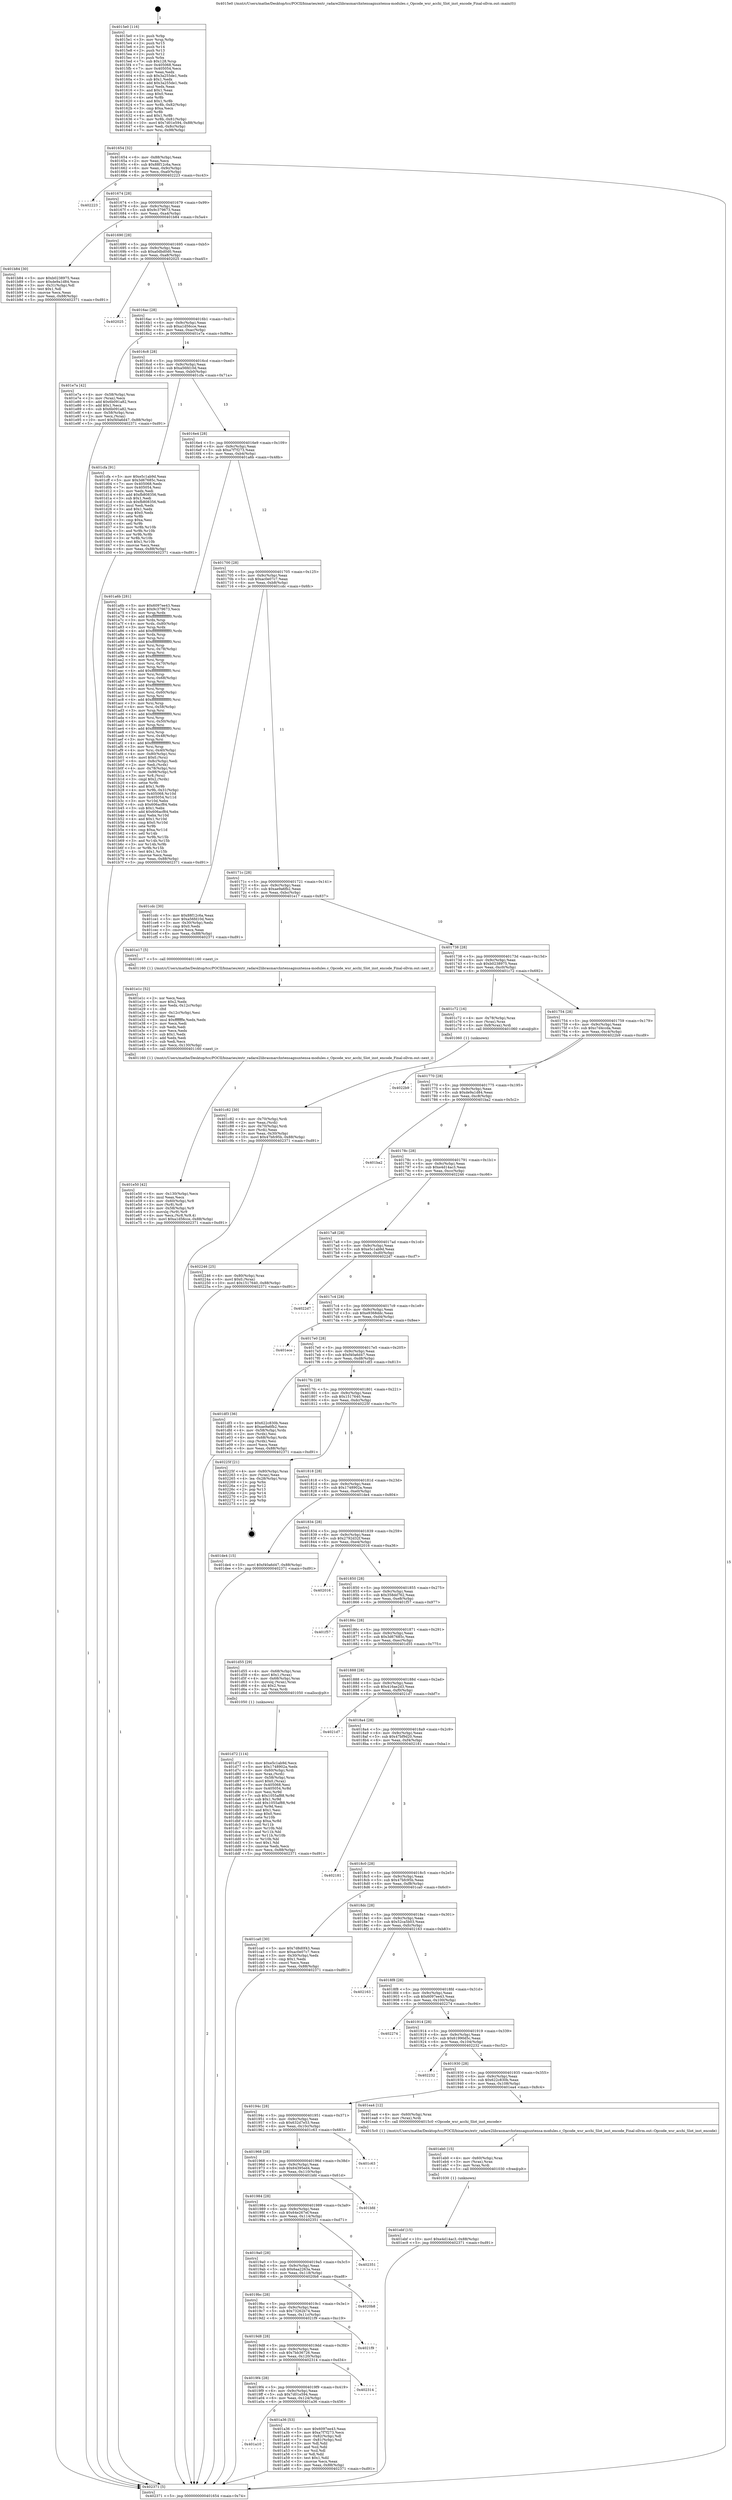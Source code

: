 digraph "0x4015e0" {
  label = "0x4015e0 (/mnt/c/Users/mathe/Desktop/tcc/POCII/binaries/extr_radare2librasmarchxtensagnuxtensa-modules.c_Opcode_wsr_acchi_Slot_inst_encode_Final-ollvm.out::main(0))"
  labelloc = "t"
  node[shape=record]

  Entry [label="",width=0.3,height=0.3,shape=circle,fillcolor=black,style=filled]
  "0x401654" [label="{
     0x401654 [32]\l
     | [instrs]\l
     &nbsp;&nbsp;0x401654 \<+6\>: mov -0x88(%rbp),%eax\l
     &nbsp;&nbsp;0x40165a \<+2\>: mov %eax,%ecx\l
     &nbsp;&nbsp;0x40165c \<+6\>: sub $0x88f12c6a,%ecx\l
     &nbsp;&nbsp;0x401662 \<+6\>: mov %eax,-0x9c(%rbp)\l
     &nbsp;&nbsp;0x401668 \<+6\>: mov %ecx,-0xa0(%rbp)\l
     &nbsp;&nbsp;0x40166e \<+6\>: je 0000000000402223 \<main+0xc43\>\l
  }"]
  "0x402223" [label="{
     0x402223\l
  }", style=dashed]
  "0x401674" [label="{
     0x401674 [28]\l
     | [instrs]\l
     &nbsp;&nbsp;0x401674 \<+5\>: jmp 0000000000401679 \<main+0x99\>\l
     &nbsp;&nbsp;0x401679 \<+6\>: mov -0x9c(%rbp),%eax\l
     &nbsp;&nbsp;0x40167f \<+5\>: sub $0x9c379673,%eax\l
     &nbsp;&nbsp;0x401684 \<+6\>: mov %eax,-0xa4(%rbp)\l
     &nbsp;&nbsp;0x40168a \<+6\>: je 0000000000401b84 \<main+0x5a4\>\l
  }"]
  Exit [label="",width=0.3,height=0.3,shape=circle,fillcolor=black,style=filled,peripheries=2]
  "0x401b84" [label="{
     0x401b84 [30]\l
     | [instrs]\l
     &nbsp;&nbsp;0x401b84 \<+5\>: mov $0xb0238975,%eax\l
     &nbsp;&nbsp;0x401b89 \<+5\>: mov $0xde9a1d84,%ecx\l
     &nbsp;&nbsp;0x401b8e \<+3\>: mov -0x31(%rbp),%dl\l
     &nbsp;&nbsp;0x401b91 \<+3\>: test $0x1,%dl\l
     &nbsp;&nbsp;0x401b94 \<+3\>: cmovne %ecx,%eax\l
     &nbsp;&nbsp;0x401b97 \<+6\>: mov %eax,-0x88(%rbp)\l
     &nbsp;&nbsp;0x401b9d \<+5\>: jmp 0000000000402371 \<main+0xd91\>\l
  }"]
  "0x401690" [label="{
     0x401690 [28]\l
     | [instrs]\l
     &nbsp;&nbsp;0x401690 \<+5\>: jmp 0000000000401695 \<main+0xb5\>\l
     &nbsp;&nbsp;0x401695 \<+6\>: mov -0x9c(%rbp),%eax\l
     &nbsp;&nbsp;0x40169b \<+5\>: sub $0xa0dbd0d0,%eax\l
     &nbsp;&nbsp;0x4016a0 \<+6\>: mov %eax,-0xa8(%rbp)\l
     &nbsp;&nbsp;0x4016a6 \<+6\>: je 0000000000402025 \<main+0xa45\>\l
  }"]
  "0x401ebf" [label="{
     0x401ebf [15]\l
     | [instrs]\l
     &nbsp;&nbsp;0x401ebf \<+10\>: movl $0xe4d14ac3,-0x88(%rbp)\l
     &nbsp;&nbsp;0x401ec9 \<+5\>: jmp 0000000000402371 \<main+0xd91\>\l
  }"]
  "0x402025" [label="{
     0x402025\l
  }", style=dashed]
  "0x4016ac" [label="{
     0x4016ac [28]\l
     | [instrs]\l
     &nbsp;&nbsp;0x4016ac \<+5\>: jmp 00000000004016b1 \<main+0xd1\>\l
     &nbsp;&nbsp;0x4016b1 \<+6\>: mov -0x9c(%rbp),%eax\l
     &nbsp;&nbsp;0x4016b7 \<+5\>: sub $0xa1d56cce,%eax\l
     &nbsp;&nbsp;0x4016bc \<+6\>: mov %eax,-0xac(%rbp)\l
     &nbsp;&nbsp;0x4016c2 \<+6\>: je 0000000000401e7a \<main+0x89a\>\l
  }"]
  "0x401eb0" [label="{
     0x401eb0 [15]\l
     | [instrs]\l
     &nbsp;&nbsp;0x401eb0 \<+4\>: mov -0x60(%rbp),%rax\l
     &nbsp;&nbsp;0x401eb4 \<+3\>: mov (%rax),%rax\l
     &nbsp;&nbsp;0x401eb7 \<+3\>: mov %rax,%rdi\l
     &nbsp;&nbsp;0x401eba \<+5\>: call 0000000000401030 \<free@plt\>\l
     | [calls]\l
     &nbsp;&nbsp;0x401030 \{1\} (unknown)\l
  }"]
  "0x401e7a" [label="{
     0x401e7a [42]\l
     | [instrs]\l
     &nbsp;&nbsp;0x401e7a \<+4\>: mov -0x58(%rbp),%rax\l
     &nbsp;&nbsp;0x401e7e \<+2\>: mov (%rax),%ecx\l
     &nbsp;&nbsp;0x401e80 \<+6\>: add $0x6b091a82,%ecx\l
     &nbsp;&nbsp;0x401e86 \<+3\>: add $0x1,%ecx\l
     &nbsp;&nbsp;0x401e89 \<+6\>: sub $0x6b091a82,%ecx\l
     &nbsp;&nbsp;0x401e8f \<+4\>: mov -0x58(%rbp),%rax\l
     &nbsp;&nbsp;0x401e93 \<+2\>: mov %ecx,(%rax)\l
     &nbsp;&nbsp;0x401e95 \<+10\>: movl $0xf40a6d47,-0x88(%rbp)\l
     &nbsp;&nbsp;0x401e9f \<+5\>: jmp 0000000000402371 \<main+0xd91\>\l
  }"]
  "0x4016c8" [label="{
     0x4016c8 [28]\l
     | [instrs]\l
     &nbsp;&nbsp;0x4016c8 \<+5\>: jmp 00000000004016cd \<main+0xed\>\l
     &nbsp;&nbsp;0x4016cd \<+6\>: mov -0x9c(%rbp),%eax\l
     &nbsp;&nbsp;0x4016d3 \<+5\>: sub $0xa56fd10d,%eax\l
     &nbsp;&nbsp;0x4016d8 \<+6\>: mov %eax,-0xb0(%rbp)\l
     &nbsp;&nbsp;0x4016de \<+6\>: je 0000000000401cfa \<main+0x71a\>\l
  }"]
  "0x401e50" [label="{
     0x401e50 [42]\l
     | [instrs]\l
     &nbsp;&nbsp;0x401e50 \<+6\>: mov -0x130(%rbp),%ecx\l
     &nbsp;&nbsp;0x401e56 \<+3\>: imul %eax,%ecx\l
     &nbsp;&nbsp;0x401e59 \<+4\>: mov -0x60(%rbp),%r8\l
     &nbsp;&nbsp;0x401e5d \<+3\>: mov (%r8),%r8\l
     &nbsp;&nbsp;0x401e60 \<+4\>: mov -0x58(%rbp),%r9\l
     &nbsp;&nbsp;0x401e64 \<+3\>: movslq (%r9),%r9\l
     &nbsp;&nbsp;0x401e67 \<+4\>: mov %ecx,(%r8,%r9,4)\l
     &nbsp;&nbsp;0x401e6b \<+10\>: movl $0xa1d56cce,-0x88(%rbp)\l
     &nbsp;&nbsp;0x401e75 \<+5\>: jmp 0000000000402371 \<main+0xd91\>\l
  }"]
  "0x401cfa" [label="{
     0x401cfa [91]\l
     | [instrs]\l
     &nbsp;&nbsp;0x401cfa \<+5\>: mov $0xe5c1ab9d,%eax\l
     &nbsp;&nbsp;0x401cff \<+5\>: mov $0x3d67685c,%ecx\l
     &nbsp;&nbsp;0x401d04 \<+7\>: mov 0x405068,%edx\l
     &nbsp;&nbsp;0x401d0b \<+7\>: mov 0x405054,%esi\l
     &nbsp;&nbsp;0x401d12 \<+2\>: mov %edx,%edi\l
     &nbsp;&nbsp;0x401d14 \<+6\>: add $0xfb808356,%edi\l
     &nbsp;&nbsp;0x401d1a \<+3\>: sub $0x1,%edi\l
     &nbsp;&nbsp;0x401d1d \<+6\>: sub $0xfb808356,%edi\l
     &nbsp;&nbsp;0x401d23 \<+3\>: imul %edi,%edx\l
     &nbsp;&nbsp;0x401d26 \<+3\>: and $0x1,%edx\l
     &nbsp;&nbsp;0x401d29 \<+3\>: cmp $0x0,%edx\l
     &nbsp;&nbsp;0x401d2c \<+4\>: sete %r8b\l
     &nbsp;&nbsp;0x401d30 \<+3\>: cmp $0xa,%esi\l
     &nbsp;&nbsp;0x401d33 \<+4\>: setl %r9b\l
     &nbsp;&nbsp;0x401d37 \<+3\>: mov %r8b,%r10b\l
     &nbsp;&nbsp;0x401d3a \<+3\>: and %r9b,%r10b\l
     &nbsp;&nbsp;0x401d3d \<+3\>: xor %r9b,%r8b\l
     &nbsp;&nbsp;0x401d40 \<+3\>: or %r8b,%r10b\l
     &nbsp;&nbsp;0x401d43 \<+4\>: test $0x1,%r10b\l
     &nbsp;&nbsp;0x401d47 \<+3\>: cmovne %ecx,%eax\l
     &nbsp;&nbsp;0x401d4a \<+6\>: mov %eax,-0x88(%rbp)\l
     &nbsp;&nbsp;0x401d50 \<+5\>: jmp 0000000000402371 \<main+0xd91\>\l
  }"]
  "0x4016e4" [label="{
     0x4016e4 [28]\l
     | [instrs]\l
     &nbsp;&nbsp;0x4016e4 \<+5\>: jmp 00000000004016e9 \<main+0x109\>\l
     &nbsp;&nbsp;0x4016e9 \<+6\>: mov -0x9c(%rbp),%eax\l
     &nbsp;&nbsp;0x4016ef \<+5\>: sub $0xa7f7f273,%eax\l
     &nbsp;&nbsp;0x4016f4 \<+6\>: mov %eax,-0xb4(%rbp)\l
     &nbsp;&nbsp;0x4016fa \<+6\>: je 0000000000401a6b \<main+0x48b\>\l
  }"]
  "0x401e1c" [label="{
     0x401e1c [52]\l
     | [instrs]\l
     &nbsp;&nbsp;0x401e1c \<+2\>: xor %ecx,%ecx\l
     &nbsp;&nbsp;0x401e1e \<+5\>: mov $0x2,%edx\l
     &nbsp;&nbsp;0x401e23 \<+6\>: mov %edx,-0x12c(%rbp)\l
     &nbsp;&nbsp;0x401e29 \<+1\>: cltd\l
     &nbsp;&nbsp;0x401e2a \<+6\>: mov -0x12c(%rbp),%esi\l
     &nbsp;&nbsp;0x401e30 \<+2\>: idiv %esi\l
     &nbsp;&nbsp;0x401e32 \<+6\>: imul $0xfffffffe,%edx,%edx\l
     &nbsp;&nbsp;0x401e38 \<+2\>: mov %ecx,%edi\l
     &nbsp;&nbsp;0x401e3a \<+2\>: sub %edx,%edi\l
     &nbsp;&nbsp;0x401e3c \<+2\>: mov %ecx,%edx\l
     &nbsp;&nbsp;0x401e3e \<+3\>: sub $0x1,%edx\l
     &nbsp;&nbsp;0x401e41 \<+2\>: add %edx,%edi\l
     &nbsp;&nbsp;0x401e43 \<+2\>: sub %edi,%ecx\l
     &nbsp;&nbsp;0x401e45 \<+6\>: mov %ecx,-0x130(%rbp)\l
     &nbsp;&nbsp;0x401e4b \<+5\>: call 0000000000401160 \<next_i\>\l
     | [calls]\l
     &nbsp;&nbsp;0x401160 \{1\} (/mnt/c/Users/mathe/Desktop/tcc/POCII/binaries/extr_radare2librasmarchxtensagnuxtensa-modules.c_Opcode_wsr_acchi_Slot_inst_encode_Final-ollvm.out::next_i)\l
  }"]
  "0x401a6b" [label="{
     0x401a6b [281]\l
     | [instrs]\l
     &nbsp;&nbsp;0x401a6b \<+5\>: mov $0x6097ee43,%eax\l
     &nbsp;&nbsp;0x401a70 \<+5\>: mov $0x9c379673,%ecx\l
     &nbsp;&nbsp;0x401a75 \<+3\>: mov %rsp,%rdx\l
     &nbsp;&nbsp;0x401a78 \<+4\>: add $0xfffffffffffffff0,%rdx\l
     &nbsp;&nbsp;0x401a7c \<+3\>: mov %rdx,%rsp\l
     &nbsp;&nbsp;0x401a7f \<+4\>: mov %rdx,-0x80(%rbp)\l
     &nbsp;&nbsp;0x401a83 \<+3\>: mov %rsp,%rdx\l
     &nbsp;&nbsp;0x401a86 \<+4\>: add $0xfffffffffffffff0,%rdx\l
     &nbsp;&nbsp;0x401a8a \<+3\>: mov %rdx,%rsp\l
     &nbsp;&nbsp;0x401a8d \<+3\>: mov %rsp,%rsi\l
     &nbsp;&nbsp;0x401a90 \<+4\>: add $0xfffffffffffffff0,%rsi\l
     &nbsp;&nbsp;0x401a94 \<+3\>: mov %rsi,%rsp\l
     &nbsp;&nbsp;0x401a97 \<+4\>: mov %rsi,-0x78(%rbp)\l
     &nbsp;&nbsp;0x401a9b \<+3\>: mov %rsp,%rsi\l
     &nbsp;&nbsp;0x401a9e \<+4\>: add $0xfffffffffffffff0,%rsi\l
     &nbsp;&nbsp;0x401aa2 \<+3\>: mov %rsi,%rsp\l
     &nbsp;&nbsp;0x401aa5 \<+4\>: mov %rsi,-0x70(%rbp)\l
     &nbsp;&nbsp;0x401aa9 \<+3\>: mov %rsp,%rsi\l
     &nbsp;&nbsp;0x401aac \<+4\>: add $0xfffffffffffffff0,%rsi\l
     &nbsp;&nbsp;0x401ab0 \<+3\>: mov %rsi,%rsp\l
     &nbsp;&nbsp;0x401ab3 \<+4\>: mov %rsi,-0x68(%rbp)\l
     &nbsp;&nbsp;0x401ab7 \<+3\>: mov %rsp,%rsi\l
     &nbsp;&nbsp;0x401aba \<+4\>: add $0xfffffffffffffff0,%rsi\l
     &nbsp;&nbsp;0x401abe \<+3\>: mov %rsi,%rsp\l
     &nbsp;&nbsp;0x401ac1 \<+4\>: mov %rsi,-0x60(%rbp)\l
     &nbsp;&nbsp;0x401ac5 \<+3\>: mov %rsp,%rsi\l
     &nbsp;&nbsp;0x401ac8 \<+4\>: add $0xfffffffffffffff0,%rsi\l
     &nbsp;&nbsp;0x401acc \<+3\>: mov %rsi,%rsp\l
     &nbsp;&nbsp;0x401acf \<+4\>: mov %rsi,-0x58(%rbp)\l
     &nbsp;&nbsp;0x401ad3 \<+3\>: mov %rsp,%rsi\l
     &nbsp;&nbsp;0x401ad6 \<+4\>: add $0xfffffffffffffff0,%rsi\l
     &nbsp;&nbsp;0x401ada \<+3\>: mov %rsi,%rsp\l
     &nbsp;&nbsp;0x401add \<+4\>: mov %rsi,-0x50(%rbp)\l
     &nbsp;&nbsp;0x401ae1 \<+3\>: mov %rsp,%rsi\l
     &nbsp;&nbsp;0x401ae4 \<+4\>: add $0xfffffffffffffff0,%rsi\l
     &nbsp;&nbsp;0x401ae8 \<+3\>: mov %rsi,%rsp\l
     &nbsp;&nbsp;0x401aeb \<+4\>: mov %rsi,-0x48(%rbp)\l
     &nbsp;&nbsp;0x401aef \<+3\>: mov %rsp,%rsi\l
     &nbsp;&nbsp;0x401af2 \<+4\>: add $0xfffffffffffffff0,%rsi\l
     &nbsp;&nbsp;0x401af6 \<+3\>: mov %rsi,%rsp\l
     &nbsp;&nbsp;0x401af9 \<+4\>: mov %rsi,-0x40(%rbp)\l
     &nbsp;&nbsp;0x401afd \<+4\>: mov -0x80(%rbp),%rsi\l
     &nbsp;&nbsp;0x401b01 \<+6\>: movl $0x0,(%rsi)\l
     &nbsp;&nbsp;0x401b07 \<+6\>: mov -0x8c(%rbp),%edi\l
     &nbsp;&nbsp;0x401b0d \<+2\>: mov %edi,(%rdx)\l
     &nbsp;&nbsp;0x401b0f \<+4\>: mov -0x78(%rbp),%rsi\l
     &nbsp;&nbsp;0x401b13 \<+7\>: mov -0x98(%rbp),%r8\l
     &nbsp;&nbsp;0x401b1a \<+3\>: mov %r8,(%rsi)\l
     &nbsp;&nbsp;0x401b1d \<+3\>: cmpl $0x2,(%rdx)\l
     &nbsp;&nbsp;0x401b20 \<+4\>: setne %r9b\l
     &nbsp;&nbsp;0x401b24 \<+4\>: and $0x1,%r9b\l
     &nbsp;&nbsp;0x401b28 \<+4\>: mov %r9b,-0x31(%rbp)\l
     &nbsp;&nbsp;0x401b2c \<+8\>: mov 0x405068,%r10d\l
     &nbsp;&nbsp;0x401b34 \<+8\>: mov 0x405054,%r11d\l
     &nbsp;&nbsp;0x401b3c \<+3\>: mov %r10d,%ebx\l
     &nbsp;&nbsp;0x401b3f \<+6\>: sub $0x606acf84,%ebx\l
     &nbsp;&nbsp;0x401b45 \<+3\>: sub $0x1,%ebx\l
     &nbsp;&nbsp;0x401b48 \<+6\>: add $0x606acf84,%ebx\l
     &nbsp;&nbsp;0x401b4e \<+4\>: imul %ebx,%r10d\l
     &nbsp;&nbsp;0x401b52 \<+4\>: and $0x1,%r10d\l
     &nbsp;&nbsp;0x401b56 \<+4\>: cmp $0x0,%r10d\l
     &nbsp;&nbsp;0x401b5a \<+4\>: sete %r9b\l
     &nbsp;&nbsp;0x401b5e \<+4\>: cmp $0xa,%r11d\l
     &nbsp;&nbsp;0x401b62 \<+4\>: setl %r14b\l
     &nbsp;&nbsp;0x401b66 \<+3\>: mov %r9b,%r15b\l
     &nbsp;&nbsp;0x401b69 \<+3\>: and %r14b,%r15b\l
     &nbsp;&nbsp;0x401b6c \<+3\>: xor %r14b,%r9b\l
     &nbsp;&nbsp;0x401b6f \<+3\>: or %r9b,%r15b\l
     &nbsp;&nbsp;0x401b72 \<+4\>: test $0x1,%r15b\l
     &nbsp;&nbsp;0x401b76 \<+3\>: cmovne %ecx,%eax\l
     &nbsp;&nbsp;0x401b79 \<+6\>: mov %eax,-0x88(%rbp)\l
     &nbsp;&nbsp;0x401b7f \<+5\>: jmp 0000000000402371 \<main+0xd91\>\l
  }"]
  "0x401700" [label="{
     0x401700 [28]\l
     | [instrs]\l
     &nbsp;&nbsp;0x401700 \<+5\>: jmp 0000000000401705 \<main+0x125\>\l
     &nbsp;&nbsp;0x401705 \<+6\>: mov -0x9c(%rbp),%eax\l
     &nbsp;&nbsp;0x40170b \<+5\>: sub $0xac0e07c7,%eax\l
     &nbsp;&nbsp;0x401710 \<+6\>: mov %eax,-0xb8(%rbp)\l
     &nbsp;&nbsp;0x401716 \<+6\>: je 0000000000401cdc \<main+0x6fc\>\l
  }"]
  "0x401d72" [label="{
     0x401d72 [114]\l
     | [instrs]\l
     &nbsp;&nbsp;0x401d72 \<+5\>: mov $0xe5c1ab9d,%ecx\l
     &nbsp;&nbsp;0x401d77 \<+5\>: mov $0x1748902a,%edx\l
     &nbsp;&nbsp;0x401d7c \<+4\>: mov -0x60(%rbp),%rdi\l
     &nbsp;&nbsp;0x401d80 \<+3\>: mov %rax,(%rdi)\l
     &nbsp;&nbsp;0x401d83 \<+4\>: mov -0x58(%rbp),%rax\l
     &nbsp;&nbsp;0x401d87 \<+6\>: movl $0x0,(%rax)\l
     &nbsp;&nbsp;0x401d8d \<+7\>: mov 0x405068,%esi\l
     &nbsp;&nbsp;0x401d94 \<+8\>: mov 0x405054,%r8d\l
     &nbsp;&nbsp;0x401d9c \<+3\>: mov %esi,%r9d\l
     &nbsp;&nbsp;0x401d9f \<+7\>: sub $0x1055af88,%r9d\l
     &nbsp;&nbsp;0x401da6 \<+4\>: sub $0x1,%r9d\l
     &nbsp;&nbsp;0x401daa \<+7\>: add $0x1055af88,%r9d\l
     &nbsp;&nbsp;0x401db1 \<+4\>: imul %r9d,%esi\l
     &nbsp;&nbsp;0x401db5 \<+3\>: and $0x1,%esi\l
     &nbsp;&nbsp;0x401db8 \<+3\>: cmp $0x0,%esi\l
     &nbsp;&nbsp;0x401dbb \<+4\>: sete %r10b\l
     &nbsp;&nbsp;0x401dbf \<+4\>: cmp $0xa,%r8d\l
     &nbsp;&nbsp;0x401dc3 \<+4\>: setl %r11b\l
     &nbsp;&nbsp;0x401dc7 \<+3\>: mov %r10b,%bl\l
     &nbsp;&nbsp;0x401dca \<+3\>: and %r11b,%bl\l
     &nbsp;&nbsp;0x401dcd \<+3\>: xor %r11b,%r10b\l
     &nbsp;&nbsp;0x401dd0 \<+3\>: or %r10b,%bl\l
     &nbsp;&nbsp;0x401dd3 \<+3\>: test $0x1,%bl\l
     &nbsp;&nbsp;0x401dd6 \<+3\>: cmovne %edx,%ecx\l
     &nbsp;&nbsp;0x401dd9 \<+6\>: mov %ecx,-0x88(%rbp)\l
     &nbsp;&nbsp;0x401ddf \<+5\>: jmp 0000000000402371 \<main+0xd91\>\l
  }"]
  "0x401cdc" [label="{
     0x401cdc [30]\l
     | [instrs]\l
     &nbsp;&nbsp;0x401cdc \<+5\>: mov $0x88f12c6a,%eax\l
     &nbsp;&nbsp;0x401ce1 \<+5\>: mov $0xa56fd10d,%ecx\l
     &nbsp;&nbsp;0x401ce6 \<+3\>: mov -0x30(%rbp),%edx\l
     &nbsp;&nbsp;0x401ce9 \<+3\>: cmp $0x0,%edx\l
     &nbsp;&nbsp;0x401cec \<+3\>: cmove %ecx,%eax\l
     &nbsp;&nbsp;0x401cef \<+6\>: mov %eax,-0x88(%rbp)\l
     &nbsp;&nbsp;0x401cf5 \<+5\>: jmp 0000000000402371 \<main+0xd91\>\l
  }"]
  "0x40171c" [label="{
     0x40171c [28]\l
     | [instrs]\l
     &nbsp;&nbsp;0x40171c \<+5\>: jmp 0000000000401721 \<main+0x141\>\l
     &nbsp;&nbsp;0x401721 \<+6\>: mov -0x9c(%rbp),%eax\l
     &nbsp;&nbsp;0x401727 \<+5\>: sub $0xae9a6fb2,%eax\l
     &nbsp;&nbsp;0x40172c \<+6\>: mov %eax,-0xbc(%rbp)\l
     &nbsp;&nbsp;0x401732 \<+6\>: je 0000000000401e17 \<main+0x837\>\l
  }"]
  "0x401c82" [label="{
     0x401c82 [30]\l
     | [instrs]\l
     &nbsp;&nbsp;0x401c82 \<+4\>: mov -0x70(%rbp),%rdi\l
     &nbsp;&nbsp;0x401c86 \<+2\>: mov %eax,(%rdi)\l
     &nbsp;&nbsp;0x401c88 \<+4\>: mov -0x70(%rbp),%rdi\l
     &nbsp;&nbsp;0x401c8c \<+2\>: mov (%rdi),%eax\l
     &nbsp;&nbsp;0x401c8e \<+3\>: mov %eax,-0x30(%rbp)\l
     &nbsp;&nbsp;0x401c91 \<+10\>: movl $0x47bfc95b,-0x88(%rbp)\l
     &nbsp;&nbsp;0x401c9b \<+5\>: jmp 0000000000402371 \<main+0xd91\>\l
  }"]
  "0x401e17" [label="{
     0x401e17 [5]\l
     | [instrs]\l
     &nbsp;&nbsp;0x401e17 \<+5\>: call 0000000000401160 \<next_i\>\l
     | [calls]\l
     &nbsp;&nbsp;0x401160 \{1\} (/mnt/c/Users/mathe/Desktop/tcc/POCII/binaries/extr_radare2librasmarchxtensagnuxtensa-modules.c_Opcode_wsr_acchi_Slot_inst_encode_Final-ollvm.out::next_i)\l
  }"]
  "0x401738" [label="{
     0x401738 [28]\l
     | [instrs]\l
     &nbsp;&nbsp;0x401738 \<+5\>: jmp 000000000040173d \<main+0x15d\>\l
     &nbsp;&nbsp;0x40173d \<+6\>: mov -0x9c(%rbp),%eax\l
     &nbsp;&nbsp;0x401743 \<+5\>: sub $0xb0238975,%eax\l
     &nbsp;&nbsp;0x401748 \<+6\>: mov %eax,-0xc0(%rbp)\l
     &nbsp;&nbsp;0x40174e \<+6\>: je 0000000000401c72 \<main+0x692\>\l
  }"]
  "0x4015e0" [label="{
     0x4015e0 [116]\l
     | [instrs]\l
     &nbsp;&nbsp;0x4015e0 \<+1\>: push %rbp\l
     &nbsp;&nbsp;0x4015e1 \<+3\>: mov %rsp,%rbp\l
     &nbsp;&nbsp;0x4015e4 \<+2\>: push %r15\l
     &nbsp;&nbsp;0x4015e6 \<+2\>: push %r14\l
     &nbsp;&nbsp;0x4015e8 \<+2\>: push %r13\l
     &nbsp;&nbsp;0x4015ea \<+2\>: push %r12\l
     &nbsp;&nbsp;0x4015ec \<+1\>: push %rbx\l
     &nbsp;&nbsp;0x4015ed \<+7\>: sub $0x128,%rsp\l
     &nbsp;&nbsp;0x4015f4 \<+7\>: mov 0x405068,%eax\l
     &nbsp;&nbsp;0x4015fb \<+7\>: mov 0x405054,%ecx\l
     &nbsp;&nbsp;0x401602 \<+2\>: mov %eax,%edx\l
     &nbsp;&nbsp;0x401604 \<+6\>: sub $0x3a255de1,%edx\l
     &nbsp;&nbsp;0x40160a \<+3\>: sub $0x1,%edx\l
     &nbsp;&nbsp;0x40160d \<+6\>: add $0x3a255de1,%edx\l
     &nbsp;&nbsp;0x401613 \<+3\>: imul %edx,%eax\l
     &nbsp;&nbsp;0x401616 \<+3\>: and $0x1,%eax\l
     &nbsp;&nbsp;0x401619 \<+3\>: cmp $0x0,%eax\l
     &nbsp;&nbsp;0x40161c \<+4\>: sete %r8b\l
     &nbsp;&nbsp;0x401620 \<+4\>: and $0x1,%r8b\l
     &nbsp;&nbsp;0x401624 \<+7\>: mov %r8b,-0x82(%rbp)\l
     &nbsp;&nbsp;0x40162b \<+3\>: cmp $0xa,%ecx\l
     &nbsp;&nbsp;0x40162e \<+4\>: setl %r8b\l
     &nbsp;&nbsp;0x401632 \<+4\>: and $0x1,%r8b\l
     &nbsp;&nbsp;0x401636 \<+7\>: mov %r8b,-0x81(%rbp)\l
     &nbsp;&nbsp;0x40163d \<+10\>: movl $0x7d01e594,-0x88(%rbp)\l
     &nbsp;&nbsp;0x401647 \<+6\>: mov %edi,-0x8c(%rbp)\l
     &nbsp;&nbsp;0x40164d \<+7\>: mov %rsi,-0x98(%rbp)\l
  }"]
  "0x401c72" [label="{
     0x401c72 [16]\l
     | [instrs]\l
     &nbsp;&nbsp;0x401c72 \<+4\>: mov -0x78(%rbp),%rax\l
     &nbsp;&nbsp;0x401c76 \<+3\>: mov (%rax),%rax\l
     &nbsp;&nbsp;0x401c79 \<+4\>: mov 0x8(%rax),%rdi\l
     &nbsp;&nbsp;0x401c7d \<+5\>: call 0000000000401060 \<atoi@plt\>\l
     | [calls]\l
     &nbsp;&nbsp;0x401060 \{1\} (unknown)\l
  }"]
  "0x401754" [label="{
     0x401754 [28]\l
     | [instrs]\l
     &nbsp;&nbsp;0x401754 \<+5\>: jmp 0000000000401759 \<main+0x179\>\l
     &nbsp;&nbsp;0x401759 \<+6\>: mov -0x9c(%rbp),%eax\l
     &nbsp;&nbsp;0x40175f \<+5\>: sub $0xc7d4ccda,%eax\l
     &nbsp;&nbsp;0x401764 \<+6\>: mov %eax,-0xc4(%rbp)\l
     &nbsp;&nbsp;0x40176a \<+6\>: je 00000000004022b9 \<main+0xcd9\>\l
  }"]
  "0x402371" [label="{
     0x402371 [5]\l
     | [instrs]\l
     &nbsp;&nbsp;0x402371 \<+5\>: jmp 0000000000401654 \<main+0x74\>\l
  }"]
  "0x4022b9" [label="{
     0x4022b9\l
  }", style=dashed]
  "0x401770" [label="{
     0x401770 [28]\l
     | [instrs]\l
     &nbsp;&nbsp;0x401770 \<+5\>: jmp 0000000000401775 \<main+0x195\>\l
     &nbsp;&nbsp;0x401775 \<+6\>: mov -0x9c(%rbp),%eax\l
     &nbsp;&nbsp;0x40177b \<+5\>: sub $0xde9a1d84,%eax\l
     &nbsp;&nbsp;0x401780 \<+6\>: mov %eax,-0xc8(%rbp)\l
     &nbsp;&nbsp;0x401786 \<+6\>: je 0000000000401ba2 \<main+0x5c2\>\l
  }"]
  "0x401a10" [label="{
     0x401a10\l
  }", style=dashed]
  "0x401ba2" [label="{
     0x401ba2\l
  }", style=dashed]
  "0x40178c" [label="{
     0x40178c [28]\l
     | [instrs]\l
     &nbsp;&nbsp;0x40178c \<+5\>: jmp 0000000000401791 \<main+0x1b1\>\l
     &nbsp;&nbsp;0x401791 \<+6\>: mov -0x9c(%rbp),%eax\l
     &nbsp;&nbsp;0x401797 \<+5\>: sub $0xe4d14ac3,%eax\l
     &nbsp;&nbsp;0x40179c \<+6\>: mov %eax,-0xcc(%rbp)\l
     &nbsp;&nbsp;0x4017a2 \<+6\>: je 0000000000402246 \<main+0xc66\>\l
  }"]
  "0x401a36" [label="{
     0x401a36 [53]\l
     | [instrs]\l
     &nbsp;&nbsp;0x401a36 \<+5\>: mov $0x6097ee43,%eax\l
     &nbsp;&nbsp;0x401a3b \<+5\>: mov $0xa7f7f273,%ecx\l
     &nbsp;&nbsp;0x401a40 \<+6\>: mov -0x82(%rbp),%dl\l
     &nbsp;&nbsp;0x401a46 \<+7\>: mov -0x81(%rbp),%sil\l
     &nbsp;&nbsp;0x401a4d \<+3\>: mov %dl,%dil\l
     &nbsp;&nbsp;0x401a50 \<+3\>: and %sil,%dil\l
     &nbsp;&nbsp;0x401a53 \<+3\>: xor %sil,%dl\l
     &nbsp;&nbsp;0x401a56 \<+3\>: or %dl,%dil\l
     &nbsp;&nbsp;0x401a59 \<+4\>: test $0x1,%dil\l
     &nbsp;&nbsp;0x401a5d \<+3\>: cmovne %ecx,%eax\l
     &nbsp;&nbsp;0x401a60 \<+6\>: mov %eax,-0x88(%rbp)\l
     &nbsp;&nbsp;0x401a66 \<+5\>: jmp 0000000000402371 \<main+0xd91\>\l
  }"]
  "0x402246" [label="{
     0x402246 [25]\l
     | [instrs]\l
     &nbsp;&nbsp;0x402246 \<+4\>: mov -0x80(%rbp),%rax\l
     &nbsp;&nbsp;0x40224a \<+6\>: movl $0x0,(%rax)\l
     &nbsp;&nbsp;0x402250 \<+10\>: movl $0x1517640,-0x88(%rbp)\l
     &nbsp;&nbsp;0x40225a \<+5\>: jmp 0000000000402371 \<main+0xd91\>\l
  }"]
  "0x4017a8" [label="{
     0x4017a8 [28]\l
     | [instrs]\l
     &nbsp;&nbsp;0x4017a8 \<+5\>: jmp 00000000004017ad \<main+0x1cd\>\l
     &nbsp;&nbsp;0x4017ad \<+6\>: mov -0x9c(%rbp),%eax\l
     &nbsp;&nbsp;0x4017b3 \<+5\>: sub $0xe5c1ab9d,%eax\l
     &nbsp;&nbsp;0x4017b8 \<+6\>: mov %eax,-0xd0(%rbp)\l
     &nbsp;&nbsp;0x4017be \<+6\>: je 00000000004022d7 \<main+0xcf7\>\l
  }"]
  "0x4019f4" [label="{
     0x4019f4 [28]\l
     | [instrs]\l
     &nbsp;&nbsp;0x4019f4 \<+5\>: jmp 00000000004019f9 \<main+0x419\>\l
     &nbsp;&nbsp;0x4019f9 \<+6\>: mov -0x9c(%rbp),%eax\l
     &nbsp;&nbsp;0x4019ff \<+5\>: sub $0x7d01e594,%eax\l
     &nbsp;&nbsp;0x401a04 \<+6\>: mov %eax,-0x124(%rbp)\l
     &nbsp;&nbsp;0x401a0a \<+6\>: je 0000000000401a36 \<main+0x456\>\l
  }"]
  "0x4022d7" [label="{
     0x4022d7\l
  }", style=dashed]
  "0x4017c4" [label="{
     0x4017c4 [28]\l
     | [instrs]\l
     &nbsp;&nbsp;0x4017c4 \<+5\>: jmp 00000000004017c9 \<main+0x1e9\>\l
     &nbsp;&nbsp;0x4017c9 \<+6\>: mov -0x9c(%rbp),%eax\l
     &nbsp;&nbsp;0x4017cf \<+5\>: sub $0xe9368ddc,%eax\l
     &nbsp;&nbsp;0x4017d4 \<+6\>: mov %eax,-0xd4(%rbp)\l
     &nbsp;&nbsp;0x4017da \<+6\>: je 0000000000401ece \<main+0x8ee\>\l
  }"]
  "0x402314" [label="{
     0x402314\l
  }", style=dashed]
  "0x401ece" [label="{
     0x401ece\l
  }", style=dashed]
  "0x4017e0" [label="{
     0x4017e0 [28]\l
     | [instrs]\l
     &nbsp;&nbsp;0x4017e0 \<+5\>: jmp 00000000004017e5 \<main+0x205\>\l
     &nbsp;&nbsp;0x4017e5 \<+6\>: mov -0x9c(%rbp),%eax\l
     &nbsp;&nbsp;0x4017eb \<+5\>: sub $0xf40a6d47,%eax\l
     &nbsp;&nbsp;0x4017f0 \<+6\>: mov %eax,-0xd8(%rbp)\l
     &nbsp;&nbsp;0x4017f6 \<+6\>: je 0000000000401df3 \<main+0x813\>\l
  }"]
  "0x4019d8" [label="{
     0x4019d8 [28]\l
     | [instrs]\l
     &nbsp;&nbsp;0x4019d8 \<+5\>: jmp 00000000004019dd \<main+0x3fd\>\l
     &nbsp;&nbsp;0x4019dd \<+6\>: mov -0x9c(%rbp),%eax\l
     &nbsp;&nbsp;0x4019e3 \<+5\>: sub $0x7bb36726,%eax\l
     &nbsp;&nbsp;0x4019e8 \<+6\>: mov %eax,-0x120(%rbp)\l
     &nbsp;&nbsp;0x4019ee \<+6\>: je 0000000000402314 \<main+0xd34\>\l
  }"]
  "0x401df3" [label="{
     0x401df3 [36]\l
     | [instrs]\l
     &nbsp;&nbsp;0x401df3 \<+5\>: mov $0x622c830b,%eax\l
     &nbsp;&nbsp;0x401df8 \<+5\>: mov $0xae9a6fb2,%ecx\l
     &nbsp;&nbsp;0x401dfd \<+4\>: mov -0x58(%rbp),%rdx\l
     &nbsp;&nbsp;0x401e01 \<+2\>: mov (%rdx),%esi\l
     &nbsp;&nbsp;0x401e03 \<+4\>: mov -0x68(%rbp),%rdx\l
     &nbsp;&nbsp;0x401e07 \<+2\>: cmp (%rdx),%esi\l
     &nbsp;&nbsp;0x401e09 \<+3\>: cmovl %ecx,%eax\l
     &nbsp;&nbsp;0x401e0c \<+6\>: mov %eax,-0x88(%rbp)\l
     &nbsp;&nbsp;0x401e12 \<+5\>: jmp 0000000000402371 \<main+0xd91\>\l
  }"]
  "0x4017fc" [label="{
     0x4017fc [28]\l
     | [instrs]\l
     &nbsp;&nbsp;0x4017fc \<+5\>: jmp 0000000000401801 \<main+0x221\>\l
     &nbsp;&nbsp;0x401801 \<+6\>: mov -0x9c(%rbp),%eax\l
     &nbsp;&nbsp;0x401807 \<+5\>: sub $0x1517640,%eax\l
     &nbsp;&nbsp;0x40180c \<+6\>: mov %eax,-0xdc(%rbp)\l
     &nbsp;&nbsp;0x401812 \<+6\>: je 000000000040225f \<main+0xc7f\>\l
  }"]
  "0x4021f9" [label="{
     0x4021f9\l
  }", style=dashed]
  "0x40225f" [label="{
     0x40225f [21]\l
     | [instrs]\l
     &nbsp;&nbsp;0x40225f \<+4\>: mov -0x80(%rbp),%rax\l
     &nbsp;&nbsp;0x402263 \<+2\>: mov (%rax),%eax\l
     &nbsp;&nbsp;0x402265 \<+4\>: lea -0x28(%rbp),%rsp\l
     &nbsp;&nbsp;0x402269 \<+1\>: pop %rbx\l
     &nbsp;&nbsp;0x40226a \<+2\>: pop %r12\l
     &nbsp;&nbsp;0x40226c \<+2\>: pop %r13\l
     &nbsp;&nbsp;0x40226e \<+2\>: pop %r14\l
     &nbsp;&nbsp;0x402270 \<+2\>: pop %r15\l
     &nbsp;&nbsp;0x402272 \<+1\>: pop %rbp\l
     &nbsp;&nbsp;0x402273 \<+1\>: ret\l
  }"]
  "0x401818" [label="{
     0x401818 [28]\l
     | [instrs]\l
     &nbsp;&nbsp;0x401818 \<+5\>: jmp 000000000040181d \<main+0x23d\>\l
     &nbsp;&nbsp;0x40181d \<+6\>: mov -0x9c(%rbp),%eax\l
     &nbsp;&nbsp;0x401823 \<+5\>: sub $0x1748902a,%eax\l
     &nbsp;&nbsp;0x401828 \<+6\>: mov %eax,-0xe0(%rbp)\l
     &nbsp;&nbsp;0x40182e \<+6\>: je 0000000000401de4 \<main+0x804\>\l
  }"]
  "0x4019bc" [label="{
     0x4019bc [28]\l
     | [instrs]\l
     &nbsp;&nbsp;0x4019bc \<+5\>: jmp 00000000004019c1 \<main+0x3e1\>\l
     &nbsp;&nbsp;0x4019c1 \<+6\>: mov -0x9c(%rbp),%eax\l
     &nbsp;&nbsp;0x4019c7 \<+5\>: sub $0x73262b74,%eax\l
     &nbsp;&nbsp;0x4019cc \<+6\>: mov %eax,-0x11c(%rbp)\l
     &nbsp;&nbsp;0x4019d2 \<+6\>: je 00000000004021f9 \<main+0xc19\>\l
  }"]
  "0x401de4" [label="{
     0x401de4 [15]\l
     | [instrs]\l
     &nbsp;&nbsp;0x401de4 \<+10\>: movl $0xf40a6d47,-0x88(%rbp)\l
     &nbsp;&nbsp;0x401dee \<+5\>: jmp 0000000000402371 \<main+0xd91\>\l
  }"]
  "0x401834" [label="{
     0x401834 [28]\l
     | [instrs]\l
     &nbsp;&nbsp;0x401834 \<+5\>: jmp 0000000000401839 \<main+0x259\>\l
     &nbsp;&nbsp;0x401839 \<+6\>: mov -0x9c(%rbp),%eax\l
     &nbsp;&nbsp;0x40183f \<+5\>: sub $0x2792d32f,%eax\l
     &nbsp;&nbsp;0x401844 \<+6\>: mov %eax,-0xe4(%rbp)\l
     &nbsp;&nbsp;0x40184a \<+6\>: je 0000000000402016 \<main+0xa36\>\l
  }"]
  "0x4020b8" [label="{
     0x4020b8\l
  }", style=dashed]
  "0x402016" [label="{
     0x402016\l
  }", style=dashed]
  "0x401850" [label="{
     0x401850 [28]\l
     | [instrs]\l
     &nbsp;&nbsp;0x401850 \<+5\>: jmp 0000000000401855 \<main+0x275\>\l
     &nbsp;&nbsp;0x401855 \<+6\>: mov -0x9c(%rbp),%eax\l
     &nbsp;&nbsp;0x40185b \<+5\>: sub $0x358dd762,%eax\l
     &nbsp;&nbsp;0x401860 \<+6\>: mov %eax,-0xe8(%rbp)\l
     &nbsp;&nbsp;0x401866 \<+6\>: je 0000000000401f57 \<main+0x977\>\l
  }"]
  "0x4019a0" [label="{
     0x4019a0 [28]\l
     | [instrs]\l
     &nbsp;&nbsp;0x4019a0 \<+5\>: jmp 00000000004019a5 \<main+0x3c5\>\l
     &nbsp;&nbsp;0x4019a5 \<+6\>: mov -0x9c(%rbp),%eax\l
     &nbsp;&nbsp;0x4019ab \<+5\>: sub $0x6aa2263a,%eax\l
     &nbsp;&nbsp;0x4019b0 \<+6\>: mov %eax,-0x118(%rbp)\l
     &nbsp;&nbsp;0x4019b6 \<+6\>: je 00000000004020b8 \<main+0xad8\>\l
  }"]
  "0x401f57" [label="{
     0x401f57\l
  }", style=dashed]
  "0x40186c" [label="{
     0x40186c [28]\l
     | [instrs]\l
     &nbsp;&nbsp;0x40186c \<+5\>: jmp 0000000000401871 \<main+0x291\>\l
     &nbsp;&nbsp;0x401871 \<+6\>: mov -0x9c(%rbp),%eax\l
     &nbsp;&nbsp;0x401877 \<+5\>: sub $0x3d67685c,%eax\l
     &nbsp;&nbsp;0x40187c \<+6\>: mov %eax,-0xec(%rbp)\l
     &nbsp;&nbsp;0x401882 \<+6\>: je 0000000000401d55 \<main+0x775\>\l
  }"]
  "0x402351" [label="{
     0x402351\l
  }", style=dashed]
  "0x401d55" [label="{
     0x401d55 [29]\l
     | [instrs]\l
     &nbsp;&nbsp;0x401d55 \<+4\>: mov -0x68(%rbp),%rax\l
     &nbsp;&nbsp;0x401d59 \<+6\>: movl $0x1,(%rax)\l
     &nbsp;&nbsp;0x401d5f \<+4\>: mov -0x68(%rbp),%rax\l
     &nbsp;&nbsp;0x401d63 \<+3\>: movslq (%rax),%rax\l
     &nbsp;&nbsp;0x401d66 \<+4\>: shl $0x2,%rax\l
     &nbsp;&nbsp;0x401d6a \<+3\>: mov %rax,%rdi\l
     &nbsp;&nbsp;0x401d6d \<+5\>: call 0000000000401050 \<malloc@plt\>\l
     | [calls]\l
     &nbsp;&nbsp;0x401050 \{1\} (unknown)\l
  }"]
  "0x401888" [label="{
     0x401888 [28]\l
     | [instrs]\l
     &nbsp;&nbsp;0x401888 \<+5\>: jmp 000000000040188d \<main+0x2ad\>\l
     &nbsp;&nbsp;0x40188d \<+6\>: mov -0x9c(%rbp),%eax\l
     &nbsp;&nbsp;0x401893 \<+5\>: sub $0x416ae2d3,%eax\l
     &nbsp;&nbsp;0x401898 \<+6\>: mov %eax,-0xf0(%rbp)\l
     &nbsp;&nbsp;0x40189e \<+6\>: je 00000000004021d7 \<main+0xbf7\>\l
  }"]
  "0x401984" [label="{
     0x401984 [28]\l
     | [instrs]\l
     &nbsp;&nbsp;0x401984 \<+5\>: jmp 0000000000401989 \<main+0x3a9\>\l
     &nbsp;&nbsp;0x401989 \<+6\>: mov -0x9c(%rbp),%eax\l
     &nbsp;&nbsp;0x40198f \<+5\>: sub $0x64e267ef,%eax\l
     &nbsp;&nbsp;0x401994 \<+6\>: mov %eax,-0x114(%rbp)\l
     &nbsp;&nbsp;0x40199a \<+6\>: je 0000000000402351 \<main+0xd71\>\l
  }"]
  "0x4021d7" [label="{
     0x4021d7\l
  }", style=dashed]
  "0x4018a4" [label="{
     0x4018a4 [28]\l
     | [instrs]\l
     &nbsp;&nbsp;0x4018a4 \<+5\>: jmp 00000000004018a9 \<main+0x2c9\>\l
     &nbsp;&nbsp;0x4018a9 \<+6\>: mov -0x9c(%rbp),%eax\l
     &nbsp;&nbsp;0x4018af \<+5\>: sub $0x47bf9d20,%eax\l
     &nbsp;&nbsp;0x4018b4 \<+6\>: mov %eax,-0xf4(%rbp)\l
     &nbsp;&nbsp;0x4018ba \<+6\>: je 0000000000402181 \<main+0xba1\>\l
  }"]
  "0x401bfd" [label="{
     0x401bfd\l
  }", style=dashed]
  "0x402181" [label="{
     0x402181\l
  }", style=dashed]
  "0x4018c0" [label="{
     0x4018c0 [28]\l
     | [instrs]\l
     &nbsp;&nbsp;0x4018c0 \<+5\>: jmp 00000000004018c5 \<main+0x2e5\>\l
     &nbsp;&nbsp;0x4018c5 \<+6\>: mov -0x9c(%rbp),%eax\l
     &nbsp;&nbsp;0x4018cb \<+5\>: sub $0x47bfc95b,%eax\l
     &nbsp;&nbsp;0x4018d0 \<+6\>: mov %eax,-0xf8(%rbp)\l
     &nbsp;&nbsp;0x4018d6 \<+6\>: je 0000000000401ca0 \<main+0x6c0\>\l
  }"]
  "0x401968" [label="{
     0x401968 [28]\l
     | [instrs]\l
     &nbsp;&nbsp;0x401968 \<+5\>: jmp 000000000040196d \<main+0x38d\>\l
     &nbsp;&nbsp;0x40196d \<+6\>: mov -0x9c(%rbp),%eax\l
     &nbsp;&nbsp;0x401973 \<+5\>: sub $0x64395ed4,%eax\l
     &nbsp;&nbsp;0x401978 \<+6\>: mov %eax,-0x110(%rbp)\l
     &nbsp;&nbsp;0x40197e \<+6\>: je 0000000000401bfd \<main+0x61d\>\l
  }"]
  "0x401ca0" [label="{
     0x401ca0 [30]\l
     | [instrs]\l
     &nbsp;&nbsp;0x401ca0 \<+5\>: mov $0x7d8d0f43,%eax\l
     &nbsp;&nbsp;0x401ca5 \<+5\>: mov $0xac0e07c7,%ecx\l
     &nbsp;&nbsp;0x401caa \<+3\>: mov -0x30(%rbp),%edx\l
     &nbsp;&nbsp;0x401cad \<+3\>: cmp $0x1,%edx\l
     &nbsp;&nbsp;0x401cb0 \<+3\>: cmovl %ecx,%eax\l
     &nbsp;&nbsp;0x401cb3 \<+6\>: mov %eax,-0x88(%rbp)\l
     &nbsp;&nbsp;0x401cb9 \<+5\>: jmp 0000000000402371 \<main+0xd91\>\l
  }"]
  "0x4018dc" [label="{
     0x4018dc [28]\l
     | [instrs]\l
     &nbsp;&nbsp;0x4018dc \<+5\>: jmp 00000000004018e1 \<main+0x301\>\l
     &nbsp;&nbsp;0x4018e1 \<+6\>: mov -0x9c(%rbp),%eax\l
     &nbsp;&nbsp;0x4018e7 \<+5\>: sub $0x52ca5b03,%eax\l
     &nbsp;&nbsp;0x4018ec \<+6\>: mov %eax,-0xfc(%rbp)\l
     &nbsp;&nbsp;0x4018f2 \<+6\>: je 0000000000402163 \<main+0xb83\>\l
  }"]
  "0x401c63" [label="{
     0x401c63\l
  }", style=dashed]
  "0x402163" [label="{
     0x402163\l
  }", style=dashed]
  "0x4018f8" [label="{
     0x4018f8 [28]\l
     | [instrs]\l
     &nbsp;&nbsp;0x4018f8 \<+5\>: jmp 00000000004018fd \<main+0x31d\>\l
     &nbsp;&nbsp;0x4018fd \<+6\>: mov -0x9c(%rbp),%eax\l
     &nbsp;&nbsp;0x401903 \<+5\>: sub $0x6097ee43,%eax\l
     &nbsp;&nbsp;0x401908 \<+6\>: mov %eax,-0x100(%rbp)\l
     &nbsp;&nbsp;0x40190e \<+6\>: je 0000000000402274 \<main+0xc94\>\l
  }"]
  "0x40194c" [label="{
     0x40194c [28]\l
     | [instrs]\l
     &nbsp;&nbsp;0x40194c \<+5\>: jmp 0000000000401951 \<main+0x371\>\l
     &nbsp;&nbsp;0x401951 \<+6\>: mov -0x9c(%rbp),%eax\l
     &nbsp;&nbsp;0x401957 \<+5\>: sub $0x632d7e53,%eax\l
     &nbsp;&nbsp;0x40195c \<+6\>: mov %eax,-0x10c(%rbp)\l
     &nbsp;&nbsp;0x401962 \<+6\>: je 0000000000401c63 \<main+0x683\>\l
  }"]
  "0x402274" [label="{
     0x402274\l
  }", style=dashed]
  "0x401914" [label="{
     0x401914 [28]\l
     | [instrs]\l
     &nbsp;&nbsp;0x401914 \<+5\>: jmp 0000000000401919 \<main+0x339\>\l
     &nbsp;&nbsp;0x401919 \<+6\>: mov -0x9c(%rbp),%eax\l
     &nbsp;&nbsp;0x40191f \<+5\>: sub $0x61990d5c,%eax\l
     &nbsp;&nbsp;0x401924 \<+6\>: mov %eax,-0x104(%rbp)\l
     &nbsp;&nbsp;0x40192a \<+6\>: je 0000000000402232 \<main+0xc52\>\l
  }"]
  "0x401ea4" [label="{
     0x401ea4 [12]\l
     | [instrs]\l
     &nbsp;&nbsp;0x401ea4 \<+4\>: mov -0x60(%rbp),%rax\l
     &nbsp;&nbsp;0x401ea8 \<+3\>: mov (%rax),%rdi\l
     &nbsp;&nbsp;0x401eab \<+5\>: call 00000000004015c0 \<Opcode_wsr_acchi_Slot_inst_encode\>\l
     | [calls]\l
     &nbsp;&nbsp;0x4015c0 \{1\} (/mnt/c/Users/mathe/Desktop/tcc/POCII/binaries/extr_radare2librasmarchxtensagnuxtensa-modules.c_Opcode_wsr_acchi_Slot_inst_encode_Final-ollvm.out::Opcode_wsr_acchi_Slot_inst_encode)\l
  }"]
  "0x402232" [label="{
     0x402232\l
  }", style=dashed]
  "0x401930" [label="{
     0x401930 [28]\l
     | [instrs]\l
     &nbsp;&nbsp;0x401930 \<+5\>: jmp 0000000000401935 \<main+0x355\>\l
     &nbsp;&nbsp;0x401935 \<+6\>: mov -0x9c(%rbp),%eax\l
     &nbsp;&nbsp;0x40193b \<+5\>: sub $0x622c830b,%eax\l
     &nbsp;&nbsp;0x401940 \<+6\>: mov %eax,-0x108(%rbp)\l
     &nbsp;&nbsp;0x401946 \<+6\>: je 0000000000401ea4 \<main+0x8c4\>\l
  }"]
  Entry -> "0x4015e0" [label=" 1"]
  "0x401654" -> "0x402223" [label=" 0"]
  "0x401654" -> "0x401674" [label=" 16"]
  "0x40225f" -> Exit [label=" 1"]
  "0x401674" -> "0x401b84" [label=" 1"]
  "0x401674" -> "0x401690" [label=" 15"]
  "0x402246" -> "0x402371" [label=" 1"]
  "0x401690" -> "0x402025" [label=" 0"]
  "0x401690" -> "0x4016ac" [label=" 15"]
  "0x401ebf" -> "0x402371" [label=" 1"]
  "0x4016ac" -> "0x401e7a" [label=" 1"]
  "0x4016ac" -> "0x4016c8" [label=" 14"]
  "0x401eb0" -> "0x401ebf" [label=" 1"]
  "0x4016c8" -> "0x401cfa" [label=" 1"]
  "0x4016c8" -> "0x4016e4" [label=" 13"]
  "0x401ea4" -> "0x401eb0" [label=" 1"]
  "0x4016e4" -> "0x401a6b" [label=" 1"]
  "0x4016e4" -> "0x401700" [label=" 12"]
  "0x401e7a" -> "0x402371" [label=" 1"]
  "0x401700" -> "0x401cdc" [label=" 1"]
  "0x401700" -> "0x40171c" [label=" 11"]
  "0x401e50" -> "0x402371" [label=" 1"]
  "0x40171c" -> "0x401e17" [label=" 1"]
  "0x40171c" -> "0x401738" [label=" 10"]
  "0x401e1c" -> "0x401e50" [label=" 1"]
  "0x401738" -> "0x401c72" [label=" 1"]
  "0x401738" -> "0x401754" [label=" 9"]
  "0x401df3" -> "0x402371" [label=" 2"]
  "0x401754" -> "0x4022b9" [label=" 0"]
  "0x401754" -> "0x401770" [label=" 9"]
  "0x401de4" -> "0x402371" [label=" 1"]
  "0x401770" -> "0x401ba2" [label=" 0"]
  "0x401770" -> "0x40178c" [label=" 9"]
  "0x401d72" -> "0x402371" [label=" 1"]
  "0x40178c" -> "0x402246" [label=" 1"]
  "0x40178c" -> "0x4017a8" [label=" 8"]
  "0x401d55" -> "0x401d72" [label=" 1"]
  "0x4017a8" -> "0x4022d7" [label=" 0"]
  "0x4017a8" -> "0x4017c4" [label=" 8"]
  "0x401cdc" -> "0x402371" [label=" 1"]
  "0x4017c4" -> "0x401ece" [label=" 0"]
  "0x4017c4" -> "0x4017e0" [label=" 8"]
  "0x401ca0" -> "0x402371" [label=" 1"]
  "0x4017e0" -> "0x401df3" [label=" 2"]
  "0x4017e0" -> "0x4017fc" [label=" 6"]
  "0x401c72" -> "0x401c82" [label=" 1"]
  "0x4017fc" -> "0x40225f" [label=" 1"]
  "0x4017fc" -> "0x401818" [label=" 5"]
  "0x401b84" -> "0x402371" [label=" 1"]
  "0x401818" -> "0x401de4" [label=" 1"]
  "0x401818" -> "0x401834" [label=" 4"]
  "0x401e17" -> "0x401e1c" [label=" 1"]
  "0x401834" -> "0x402016" [label=" 0"]
  "0x401834" -> "0x401850" [label=" 4"]
  "0x402371" -> "0x401654" [label=" 15"]
  "0x401850" -> "0x401f57" [label=" 0"]
  "0x401850" -> "0x40186c" [label=" 4"]
  "0x401a36" -> "0x402371" [label=" 1"]
  "0x40186c" -> "0x401d55" [label=" 1"]
  "0x40186c" -> "0x401888" [label=" 3"]
  "0x4019f4" -> "0x401a10" [label=" 0"]
  "0x401888" -> "0x4021d7" [label=" 0"]
  "0x401888" -> "0x4018a4" [label=" 3"]
  "0x401cfa" -> "0x402371" [label=" 1"]
  "0x4018a4" -> "0x402181" [label=" 0"]
  "0x4018a4" -> "0x4018c0" [label=" 3"]
  "0x4019d8" -> "0x4019f4" [label=" 1"]
  "0x4018c0" -> "0x401ca0" [label=" 1"]
  "0x4018c0" -> "0x4018dc" [label=" 2"]
  "0x401c82" -> "0x402371" [label=" 1"]
  "0x4018dc" -> "0x402163" [label=" 0"]
  "0x4018dc" -> "0x4018f8" [label=" 2"]
  "0x4019bc" -> "0x4019d8" [label=" 1"]
  "0x4018f8" -> "0x402274" [label=" 0"]
  "0x4018f8" -> "0x401914" [label=" 2"]
  "0x401a6b" -> "0x402371" [label=" 1"]
  "0x401914" -> "0x402232" [label=" 0"]
  "0x401914" -> "0x401930" [label=" 2"]
  "0x4019a0" -> "0x4019bc" [label=" 1"]
  "0x401930" -> "0x401ea4" [label=" 1"]
  "0x401930" -> "0x40194c" [label=" 1"]
  "0x4019bc" -> "0x4021f9" [label=" 0"]
  "0x40194c" -> "0x401c63" [label=" 0"]
  "0x40194c" -> "0x401968" [label=" 1"]
  "0x4019d8" -> "0x402314" [label=" 0"]
  "0x401968" -> "0x401bfd" [label=" 0"]
  "0x401968" -> "0x401984" [label=" 1"]
  "0x4019f4" -> "0x401a36" [label=" 1"]
  "0x401984" -> "0x402351" [label=" 0"]
  "0x401984" -> "0x4019a0" [label=" 1"]
  "0x4015e0" -> "0x401654" [label=" 1"]
  "0x4019a0" -> "0x4020b8" [label=" 0"]
}
